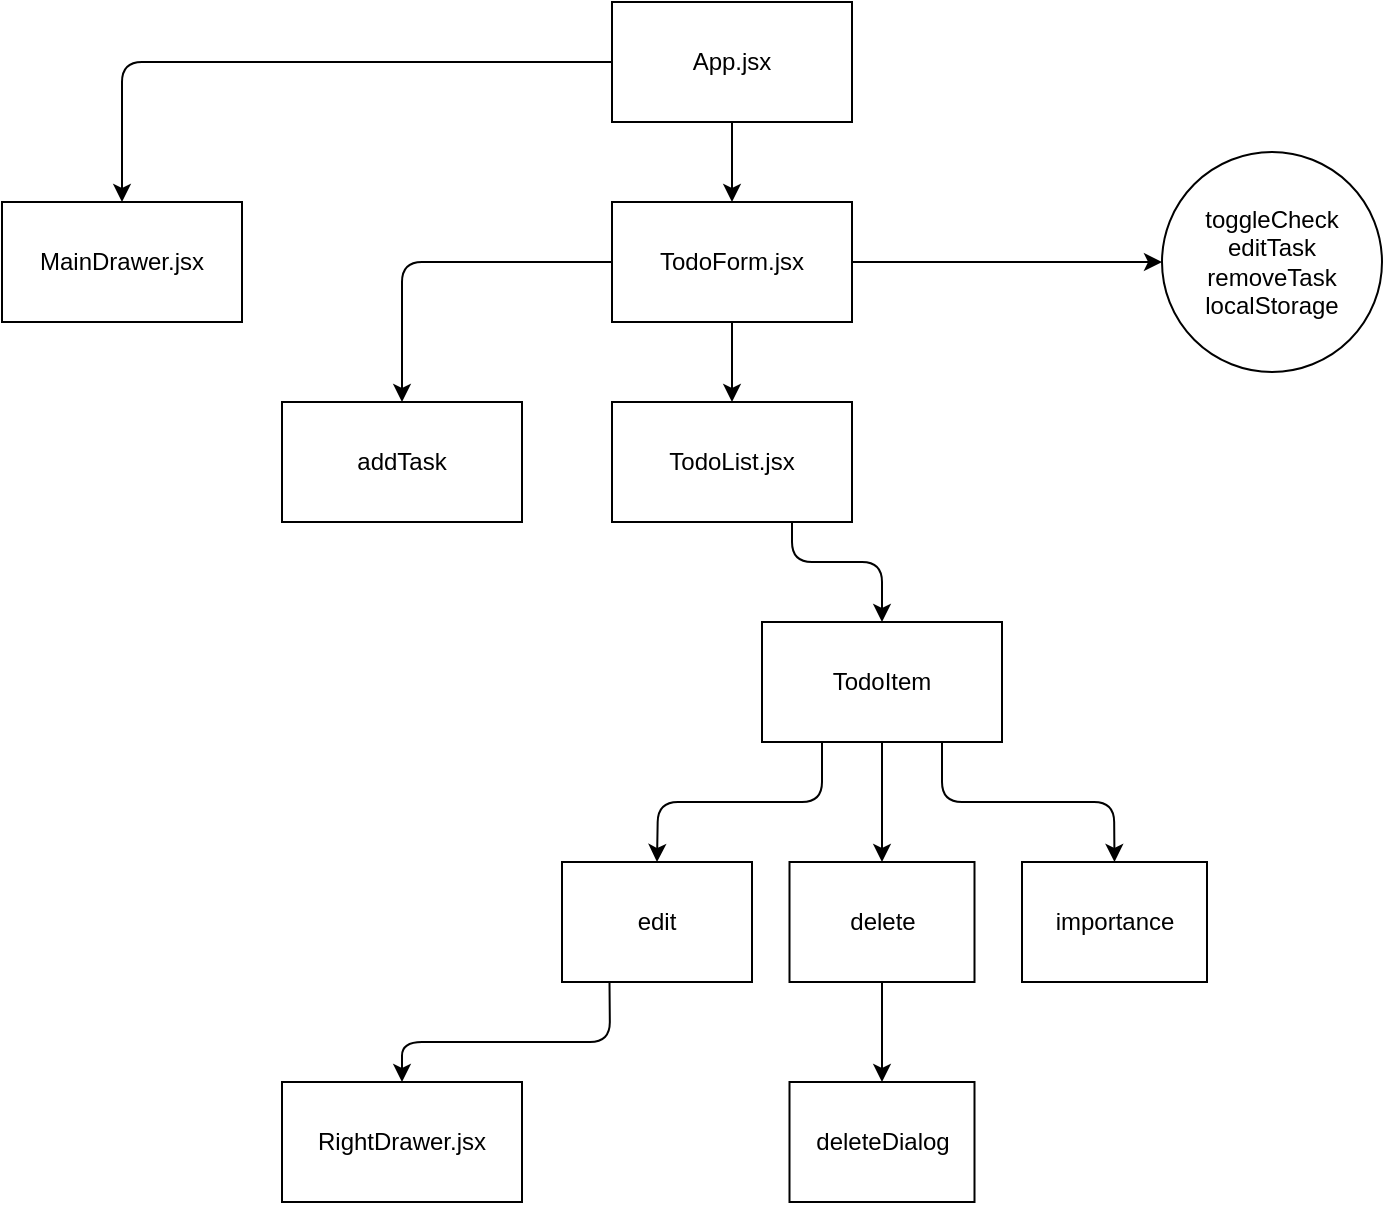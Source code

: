 <mxfile>
    <diagram id="NKYQ-rPqCO_b02axJfAS" name="Page-1">
        <mxGraphModel dx="214" dy="984" grid="1" gridSize="10" guides="1" tooltips="1" connect="1" arrows="1" fold="1" page="1" pageScale="1" pageWidth="850" pageHeight="1100" math="0" shadow="0">
            <root>
                <mxCell id="0"/>
                <mxCell id="1" parent="0"/>
                <mxCell id="164" style="edgeStyle=none;html=1;entryX=0.5;entryY=0;entryDx=0;entryDy=0;" edge="1" parent="1" source="155" target="165">
                    <mxGeometry relative="1" as="geometry">
                        <mxPoint x="425" y="80" as="targetPoint"/>
                    </mxGeometry>
                </mxCell>
                <mxCell id="188" style="edgeStyle=none;html=1;exitX=0;exitY=0.5;exitDx=0;exitDy=0;entryX=0.5;entryY=0;entryDx=0;entryDy=0;" edge="1" parent="1" source="155" target="159">
                    <mxGeometry relative="1" as="geometry">
                        <Array as="points">
                            <mxPoint x="120" y="30"/>
                        </Array>
                    </mxGeometry>
                </mxCell>
                <mxCell id="155" value="App.jsx" style="rounded=0;whiteSpace=wrap;html=1;" vertex="1" parent="1">
                    <mxGeometry x="365" width="120" height="60" as="geometry"/>
                </mxCell>
                <mxCell id="159" value="MainDrawer.jsx" style="rounded=0;whiteSpace=wrap;html=1;" vertex="1" parent="1">
                    <mxGeometry x="60" y="100" width="120" height="60" as="geometry"/>
                </mxCell>
                <mxCell id="167" style="edgeStyle=none;html=1;" edge="1" parent="1" source="165" target="166">
                    <mxGeometry relative="1" as="geometry"/>
                </mxCell>
                <mxCell id="185" style="edgeStyle=none;html=1;exitX=0;exitY=0.5;exitDx=0;exitDy=0;entryX=0.5;entryY=0;entryDx=0;entryDy=0;" edge="1" parent="1" source="165" target="169">
                    <mxGeometry relative="1" as="geometry">
                        <Array as="points">
                            <mxPoint x="260" y="130"/>
                        </Array>
                    </mxGeometry>
                </mxCell>
                <mxCell id="196" style="edgeStyle=none;html=1;exitX=1;exitY=0.5;exitDx=0;exitDy=0;" edge="1" parent="1" source="165" target="178">
                    <mxGeometry relative="1" as="geometry"/>
                </mxCell>
                <mxCell id="165" value="TodoForm.jsx" style="rounded=0;whiteSpace=wrap;html=1;" vertex="1" parent="1">
                    <mxGeometry x="365" y="100" width="120" height="60" as="geometry"/>
                </mxCell>
                <mxCell id="174" style="edgeStyle=none;html=1;exitX=0.75;exitY=1;exitDx=0;exitDy=0;entryX=0.5;entryY=0;entryDx=0;entryDy=0;" edge="1" parent="1" source="166" target="168">
                    <mxGeometry relative="1" as="geometry">
                        <Array as="points">
                            <mxPoint x="455" y="280"/>
                            <mxPoint x="500" y="280"/>
                        </Array>
                    </mxGeometry>
                </mxCell>
                <mxCell id="166" value="TodoList.jsx" style="rounded=0;whiteSpace=wrap;html=1;" vertex="1" parent="1">
                    <mxGeometry x="365" y="200" width="120" height="60" as="geometry"/>
                </mxCell>
                <mxCell id="182" style="edgeStyle=none;html=1;exitX=0.25;exitY=1;exitDx=0;exitDy=0;entryX=0.5;entryY=0;entryDx=0;entryDy=0;" edge="1" parent="1" source="168" target="171">
                    <mxGeometry relative="1" as="geometry">
                        <Array as="points">
                            <mxPoint x="470" y="400"/>
                            <mxPoint x="388" y="400"/>
                        </Array>
                    </mxGeometry>
                </mxCell>
                <mxCell id="183" style="edgeStyle=none;html=1;exitX=0.5;exitY=1;exitDx=0;exitDy=0;entryX=0.5;entryY=0;entryDx=0;entryDy=0;" edge="1" parent="1" source="168" target="170">
                    <mxGeometry relative="1" as="geometry"/>
                </mxCell>
                <mxCell id="184" style="edgeStyle=none;html=1;exitX=0.75;exitY=1;exitDx=0;exitDy=0;entryX=0.5;entryY=0;entryDx=0;entryDy=0;" edge="1" parent="1" source="168" target="181">
                    <mxGeometry relative="1" as="geometry">
                        <Array as="points">
                            <mxPoint x="530" y="400"/>
                            <mxPoint x="616" y="400"/>
                        </Array>
                    </mxGeometry>
                </mxCell>
                <mxCell id="168" value="TodoItem" style="rounded=0;whiteSpace=wrap;html=1;" vertex="1" parent="1">
                    <mxGeometry x="440" y="310" width="120" height="60" as="geometry"/>
                </mxCell>
                <mxCell id="169" value="addTask" style="rounded=0;whiteSpace=wrap;html=1;" vertex="1" parent="1">
                    <mxGeometry x="200" y="200" width="120" height="60" as="geometry"/>
                </mxCell>
                <mxCell id="191" style="edgeStyle=none;html=1;" edge="1" parent="1" source="170">
                    <mxGeometry relative="1" as="geometry">
                        <mxPoint x="500.938" y="490" as="targetPoint"/>
                    </mxGeometry>
                </mxCell>
                <mxCell id="194" style="edgeStyle=none;html=1;exitX=0.5;exitY=1;exitDx=0;exitDy=0;" edge="1" parent="1" source="170" target="193">
                    <mxGeometry relative="1" as="geometry"/>
                </mxCell>
                <mxCell id="170" value="delete" style="rounded=0;whiteSpace=wrap;html=1;" vertex="1" parent="1">
                    <mxGeometry x="453.75" y="430" width="92.5" height="60" as="geometry"/>
                </mxCell>
                <mxCell id="195" style="edgeStyle=none;html=1;exitX=0.25;exitY=1;exitDx=0;exitDy=0;entryX=0.5;entryY=0;entryDx=0;entryDy=0;" edge="1" parent="1" source="171" target="189">
                    <mxGeometry relative="1" as="geometry">
                        <Array as="points">
                            <mxPoint x="364" y="520"/>
                            <mxPoint x="260" y="520"/>
                        </Array>
                    </mxGeometry>
                </mxCell>
                <mxCell id="171" value="edit" style="rounded=0;whiteSpace=wrap;html=1;" vertex="1" parent="1">
                    <mxGeometry x="340" y="430" width="95" height="60" as="geometry"/>
                </mxCell>
                <mxCell id="178" value="toggleCheck&lt;br&gt;editTask&lt;br&gt;removeTask&lt;br&gt;localStorage" style="ellipse;whiteSpace=wrap;html=1;aspect=fixed;" vertex="1" parent="1">
                    <mxGeometry x="640" y="75" width="110" height="110" as="geometry"/>
                </mxCell>
                <mxCell id="181" value="importance" style="rounded=0;whiteSpace=wrap;html=1;" vertex="1" parent="1">
                    <mxGeometry x="570" y="430" width="92.5" height="60" as="geometry"/>
                </mxCell>
                <mxCell id="189" value="RightDrawer.jsx" style="rounded=0;whiteSpace=wrap;html=1;" vertex="1" parent="1">
                    <mxGeometry x="200" y="540" width="120" height="60" as="geometry"/>
                </mxCell>
                <mxCell id="193" value="deleteDialog" style="rounded=0;whiteSpace=wrap;html=1;" vertex="1" parent="1">
                    <mxGeometry x="453.75" y="540" width="92.5" height="60" as="geometry"/>
                </mxCell>
            </root>
        </mxGraphModel>
    </diagram>
</mxfile>